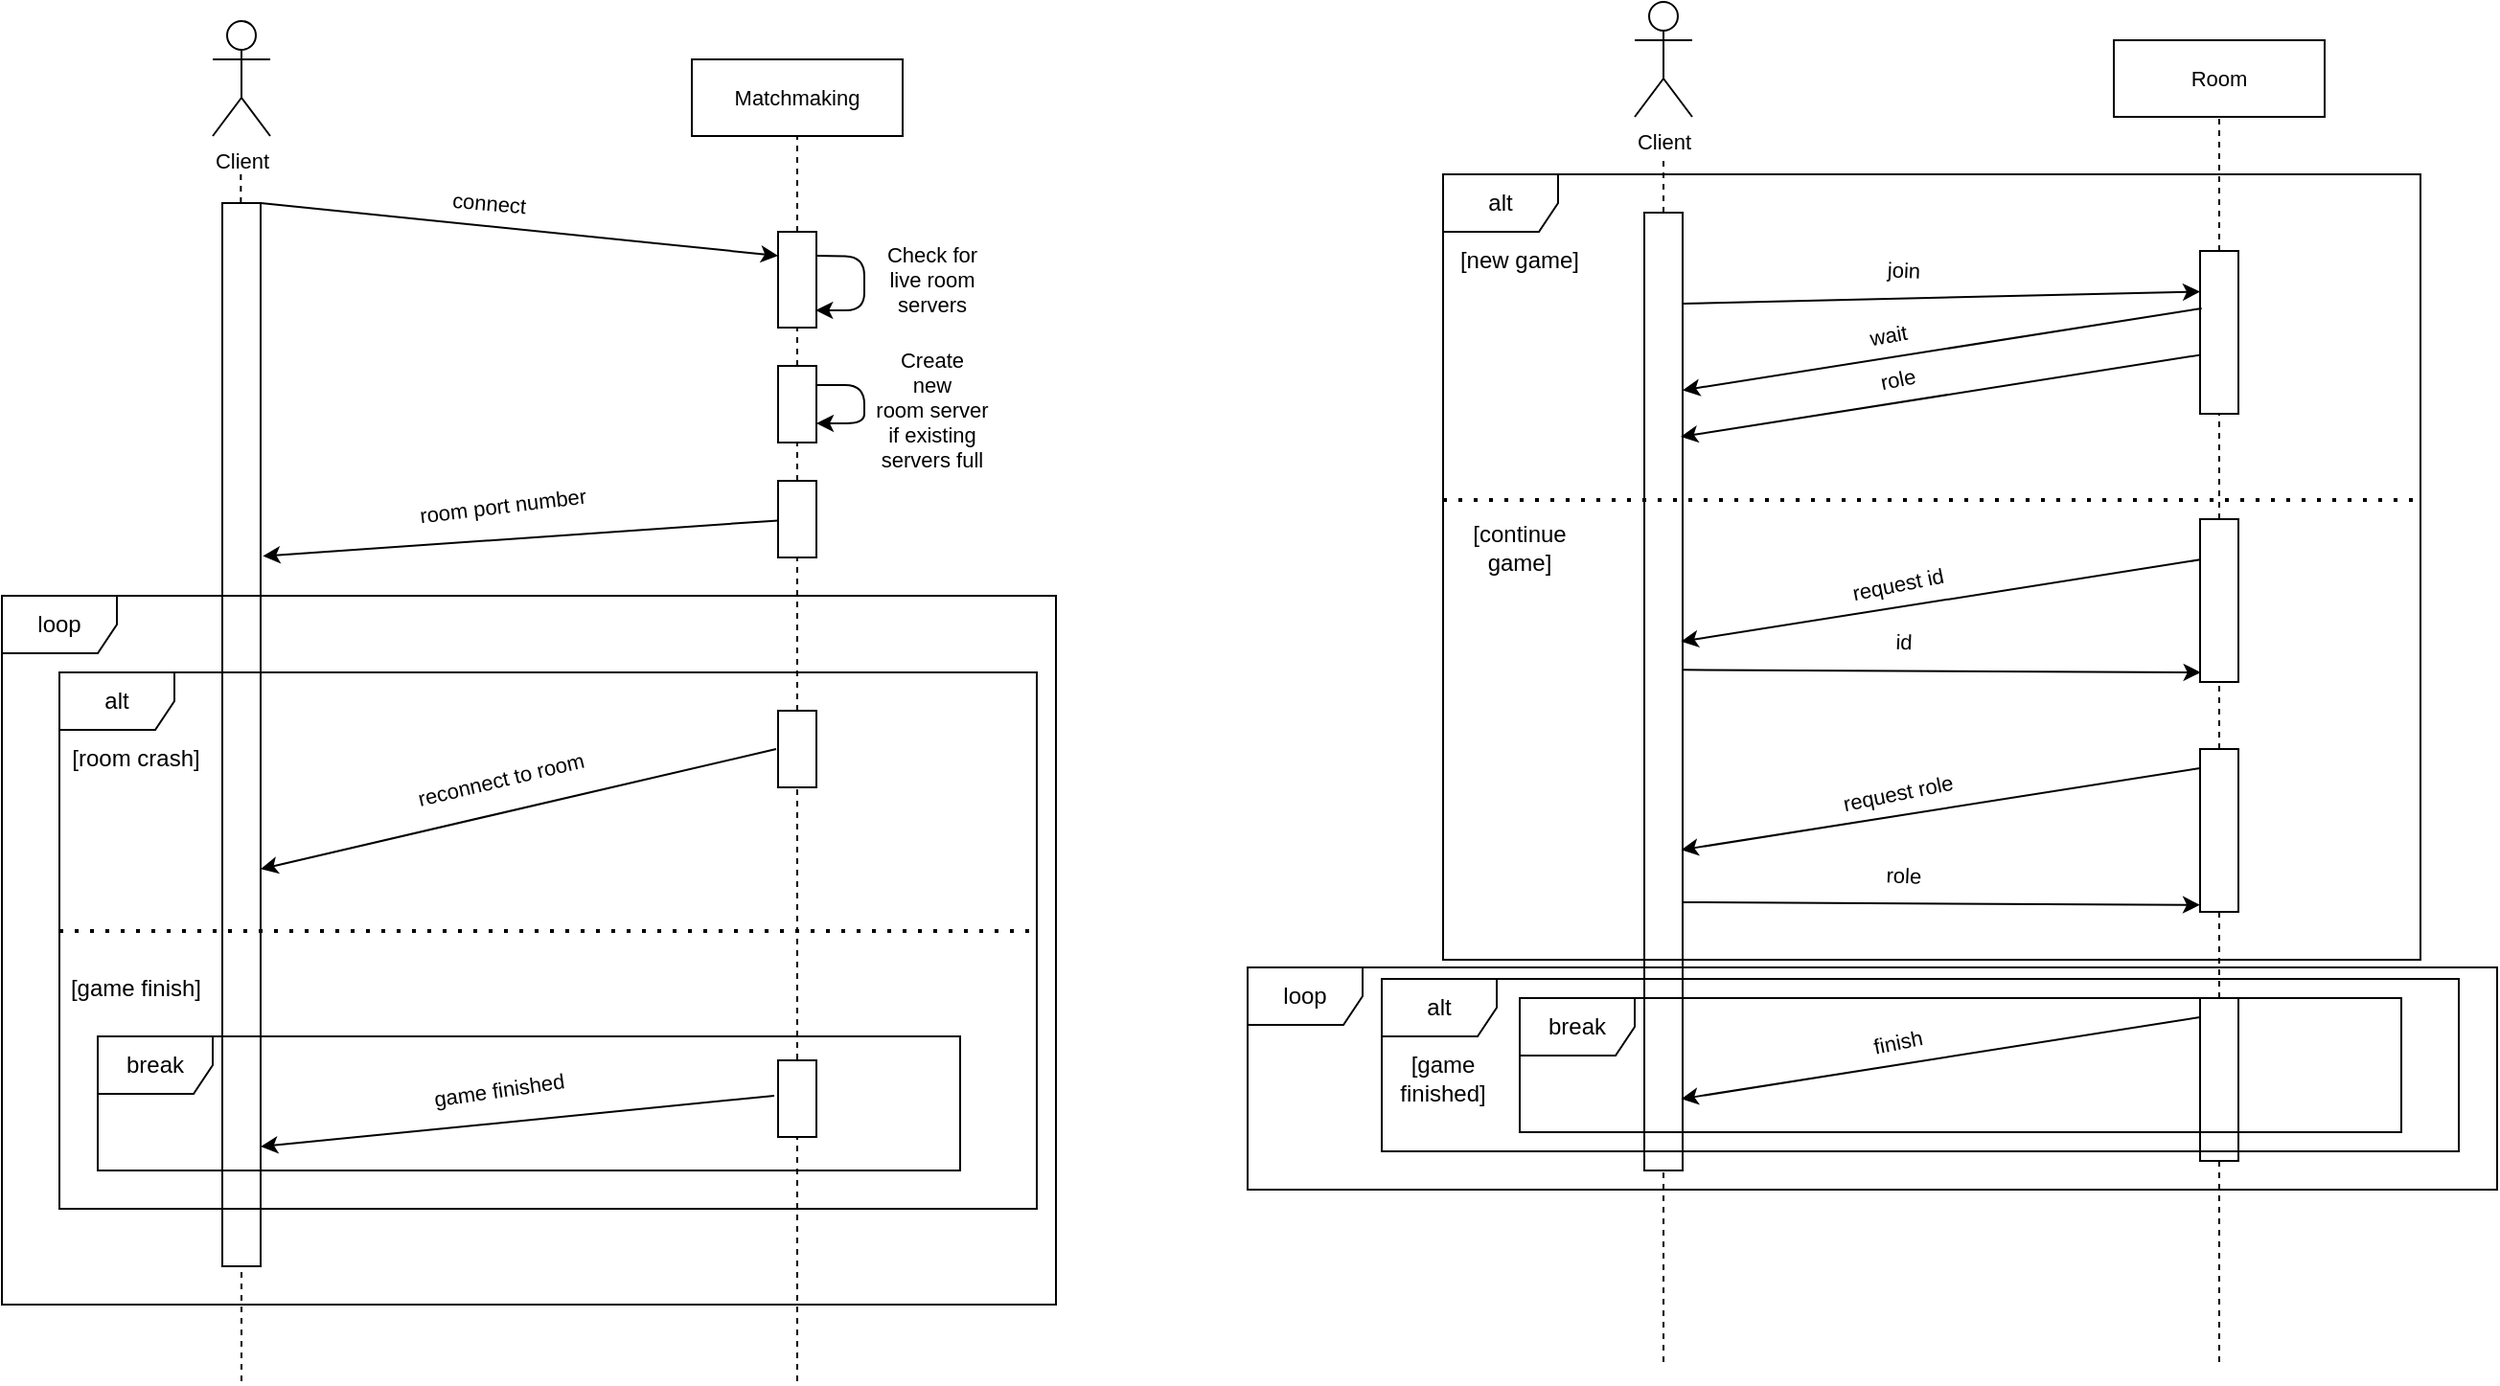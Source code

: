 <mxfile version="20.8.16" type="device"><diagram name="Page-1" id="WR2GjVind80cyCtwZ6po"><mxGraphModel dx="1400" dy="956" grid="1" gridSize="10" guides="1" tooltips="1" connect="1" arrows="1" fold="1" page="1" pageScale="1" pageWidth="850" pageHeight="1100" math="0" shadow="0"><root><mxCell id="0"/><mxCell id="1" parent="0"/><mxCell id="4JNoMzSizbgN02JKaKiX-15" value="" style="endArrow=none;html=1;strokeWidth=1;rounded=1;dashed=1;" edge="1" parent="1"><mxGeometry width="50" height="50" relative="1" as="geometry"><mxPoint x="997" y="980" as="sourcePoint"/><mxPoint x="997" y="350" as="targetPoint"/></mxGeometry></mxCell><mxCell id="IrhI9oS5wHa7vNW70xQE-24" value="" style="endArrow=classic;html=1;rounded=1;fontSize=15;elbow=vertical;entryX=0;entryY=0.25;entryDx=0;entryDy=0;exitX=1;exitY=0;exitDx=0;exitDy=0;" parent="1" source="IrhI9oS5wHa7vNW70xQE-44" target="IrhI9oS5wHa7vNW70xQE-34" edge="1"><mxGeometry width="50" height="50" relative="1" as="geometry"><mxPoint x="320" y="370" as="sourcePoint"/><mxPoint x="500.0" y="345.0" as="targetPoint"/></mxGeometry></mxCell><mxCell id="IrhI9oS5wHa7vNW70xQE-28" value="&lt;font style=&quot;font-size: 11px;&quot;&gt;connect&lt;br&gt;&lt;/font&gt;" style="edgeLabel;html=1;align=center;verticalAlign=middle;resizable=0;points=[];fontSize=15;rotation=5;" parent="IrhI9oS5wHa7vNW70xQE-24" vertex="1" connectable="0"><mxGeometry x="-0.268" relative="1" as="geometry"><mxPoint x="20" y="-12" as="offset"/></mxGeometry></mxCell><mxCell id="IrhI9oS5wHa7vNW70xQE-29" value="Client" style="shape=umlActor;verticalLabelPosition=bottom;verticalAlign=top;html=1;fontSize=11;" parent="1" vertex="1"><mxGeometry x="240" y="280" width="30" height="60" as="geometry"/></mxCell><mxCell id="IrhI9oS5wHa7vNW70xQE-30" value="" style="endArrow=none;dashed=1;html=1;rounded=1;fontSize=11;elbow=vertical;startArrow=none;" parent="1" source="IrhI9oS5wHa7vNW70xQE-44" edge="1"><mxGeometry width="50" height="50" relative="1" as="geometry"><mxPoint x="255" y="680" as="sourcePoint"/><mxPoint x="254.66" y="360" as="targetPoint"/></mxGeometry></mxCell><mxCell id="IrhI9oS5wHa7vNW70xQE-32" value="Matchmaking" style="rounded=0;whiteSpace=wrap;html=1;fontSize=11;" parent="1" vertex="1"><mxGeometry x="490" y="300" width="110" height="40" as="geometry"/></mxCell><mxCell id="IrhI9oS5wHa7vNW70xQE-33" value="" style="endArrow=none;dashed=1;html=1;rounded=1;fontSize=11;elbow=vertical;entryX=0.5;entryY=1;entryDx=0;entryDy=0;startArrow=none;" parent="1" source="IrhI9oS5wHa7vNW70xQE-34" target="IrhI9oS5wHa7vNW70xQE-32" edge="1"><mxGeometry width="50" height="50" relative="1" as="geometry"><mxPoint x="545" y="490" as="sourcePoint"/><mxPoint x="570" y="380" as="targetPoint"/></mxGeometry></mxCell><mxCell id="IrhI9oS5wHa7vNW70xQE-37" value="" style="endArrow=classic;html=1;rounded=1;fontSize=11;elbow=vertical;exitX=1;exitY=0.25;exitDx=0;exitDy=0;entryX=0.981;entryY=0.819;entryDx=0;entryDy=0;entryPerimeter=0;" parent="1" source="IrhI9oS5wHa7vNW70xQE-34" target="IrhI9oS5wHa7vNW70xQE-34" edge="1"><mxGeometry width="50" height="50" relative="1" as="geometry"><mxPoint x="580" y="390" as="sourcePoint"/><mxPoint x="630" y="340" as="targetPoint"/><Array as="points"><mxPoint x="580" y="403"/><mxPoint x="580" y="431"/></Array></mxGeometry></mxCell><mxCell id="IrhI9oS5wHa7vNW70xQE-39" value="Check for &lt;br&gt;live room &lt;br&gt;servers" style="text;html=1;align=center;verticalAlign=middle;resizable=0;points=[];autosize=1;strokeColor=none;fillColor=none;fontSize=11;" parent="1" vertex="1"><mxGeometry x="580" y="390" width="70" height="50" as="geometry"/></mxCell><mxCell id="IrhI9oS5wHa7vNW70xQE-40" value="" style="endArrow=none;dashed=1;html=1;rounded=1;fontSize=11;elbow=vertical;entryX=0.5;entryY=1;entryDx=0;entryDy=0;startArrow=none;" parent="1" source="IrhI9oS5wHa7vNW70xQE-41" target="IrhI9oS5wHa7vNW70xQE-34" edge="1"><mxGeometry width="50" height="50" relative="1" as="geometry"><mxPoint x="545" y="490" as="sourcePoint"/><mxPoint x="545" y="320" as="targetPoint"/></mxGeometry></mxCell><mxCell id="IrhI9oS5wHa7vNW70xQE-34" value="" style="rounded=0;whiteSpace=wrap;html=1;fontSize=11;" parent="1" vertex="1"><mxGeometry x="535" y="390" width="20" height="50" as="geometry"/></mxCell><mxCell id="IrhI9oS5wHa7vNW70xQE-42" value="" style="endArrow=none;dashed=1;html=1;rounded=1;fontSize=11;elbow=vertical;entryX=0.5;entryY=1;entryDx=0;entryDy=0;startArrow=none;" parent="1" source="IrhI9oS5wHa7vNW70xQE-52" target="IrhI9oS5wHa7vNW70xQE-41" edge="1"><mxGeometry width="50" height="50" relative="1" as="geometry"><mxPoint x="545" y="590" as="sourcePoint"/><mxPoint x="545" y="400" as="targetPoint"/></mxGeometry></mxCell><mxCell id="IrhI9oS5wHa7vNW70xQE-41" value="" style="rounded=0;whiteSpace=wrap;html=1;fontSize=11;fillStyle=auto;fillColor=#FFFFFF;" parent="1" vertex="1"><mxGeometry x="535" y="460" width="20" height="40" as="geometry"/></mxCell><mxCell id="IrhI9oS5wHa7vNW70xQE-45" value="" style="endArrow=none;dashed=1;html=1;rounded=1;fontSize=11;elbow=vertical;startArrow=none;" parent="1" target="IrhI9oS5wHa7vNW70xQE-44" edge="1"><mxGeometry width="50" height="50" relative="1" as="geometry"><mxPoint x="255" y="990" as="sourcePoint"/><mxPoint x="254.66" y="360" as="targetPoint"/></mxGeometry></mxCell><mxCell id="IrhI9oS5wHa7vNW70xQE-44" value="" style="rounded=0;whiteSpace=wrap;html=1;fontSize=11;fillStyle=auto;fillColor=#FFFFFF;" parent="1" vertex="1"><mxGeometry x="245" y="375" width="20" height="555" as="geometry"/></mxCell><mxCell id="IrhI9oS5wHa7vNW70xQE-47" value="" style="endArrow=classic;html=1;rounded=1;fontSize=11;elbow=vertical;exitX=1;exitY=0.25;exitDx=0;exitDy=0;entryX=1;entryY=0.75;entryDx=0;entryDy=0;" parent="1" source="IrhI9oS5wHa7vNW70xQE-41" target="IrhI9oS5wHa7vNW70xQE-41" edge="1"><mxGeometry width="50" height="50" relative="1" as="geometry"><mxPoint x="620" y="510" as="sourcePoint"/><mxPoint x="600" y="540" as="targetPoint"/><Array as="points"><mxPoint x="580" y="470"/><mxPoint x="580" y="490"/></Array></mxGeometry></mxCell><mxCell id="IrhI9oS5wHa7vNW70xQE-48" value="Create &lt;br&gt;new &lt;br&gt;room server&lt;br&gt;if existing&lt;br&gt;servers full" style="text;html=1;align=center;verticalAlign=middle;resizable=0;points=[];autosize=1;strokeColor=none;fillColor=none;fontSize=11;" parent="1" vertex="1"><mxGeometry x="575" y="442.5" width="80" height="80" as="geometry"/></mxCell><mxCell id="IrhI9oS5wHa7vNW70xQE-53" value="" style="endArrow=none;dashed=1;html=1;rounded=1;fontSize=11;elbow=vertical;entryX=0.5;entryY=1;entryDx=0;entryDy=0;startArrow=none;" parent="1" target="IrhI9oS5wHa7vNW70xQE-52" edge="1" source="4JNoMzSizbgN02JKaKiX-18"><mxGeometry width="50" height="50" relative="1" as="geometry"><mxPoint x="545" y="760" as="sourcePoint"/><mxPoint x="545" y="490" as="targetPoint"/></mxGeometry></mxCell><mxCell id="IrhI9oS5wHa7vNW70xQE-54" style="edgeStyle=none;rounded=1;orthogonalLoop=1;jettySize=auto;html=1;fontSize=11;elbow=vertical;entryX=1.059;entryY=0.332;entryDx=0;entryDy=0;entryPerimeter=0;" parent="1" source="IrhI9oS5wHa7vNW70xQE-52" target="IrhI9oS5wHa7vNW70xQE-44" edge="1"><mxGeometry relative="1" as="geometry"><mxPoint x="266" y="605" as="targetPoint"/></mxGeometry></mxCell><mxCell id="IrhI9oS5wHa7vNW70xQE-56" value="room port number" style="edgeLabel;html=1;align=center;verticalAlign=middle;resizable=0;points=[];fontSize=11;rotation=-6.9;" parent="IrhI9oS5wHa7vNW70xQE-54" vertex="1" connectable="0"><mxGeometry x="0.08" y="-2" relative="1" as="geometry"><mxPoint x="1" y="-16" as="offset"/></mxGeometry></mxCell><mxCell id="IrhI9oS5wHa7vNW70xQE-52" value="" style="rounded=0;whiteSpace=wrap;html=1;fontSize=11;fillStyle=auto;fillColor=#FFFFFF;" parent="1" vertex="1"><mxGeometry x="535" y="520" width="20" height="40" as="geometry"/></mxCell><mxCell id="4JNoMzSizbgN02JKaKiX-1" value="Room" style="rounded=0;whiteSpace=wrap;html=1;fontSize=11;" vertex="1" parent="1"><mxGeometry x="1232" y="290" width="110" height="40" as="geometry"/></mxCell><mxCell id="4JNoMzSizbgN02JKaKiX-2" value="" style="endArrow=none;dashed=1;html=1;rounded=1;fontSize=11;elbow=vertical;entryX=0.5;entryY=1;entryDx=0;entryDy=0;startArrow=none;" edge="1" parent="1" source="4JNoMzSizbgN02JKaKiX-8" target="4JNoMzSizbgN02JKaKiX-1"><mxGeometry width="50" height="50" relative="1" as="geometry"><mxPoint x="1287" y="550" as="sourcePoint"/><mxPoint x="1312" y="450" as="targetPoint"/></mxGeometry></mxCell><mxCell id="4JNoMzSizbgN02JKaKiX-4" value="" style="rounded=0;whiteSpace=wrap;html=1;fontSize=11;fillStyle=auto;fillColor=#FFFFFF;" vertex="1" parent="1"><mxGeometry x="987" y="380" width="20" height="500" as="geometry"/></mxCell><mxCell id="4JNoMzSizbgN02JKaKiX-5" value="" style="endArrow=none;dashed=1;html=1;rounded=1;fontSize=11;elbow=vertical;entryX=0.5;entryY=1;entryDx=0;entryDy=0;startArrow=none;" edge="1" parent="1" target="4JNoMzSizbgN02JKaKiX-8" source="4JNoMzSizbgN02JKaKiX-36"><mxGeometry width="50" height="50" relative="1" as="geometry"><mxPoint x="1287" y="720" as="sourcePoint"/><mxPoint x="1287" y="410" as="targetPoint"/></mxGeometry></mxCell><mxCell id="4JNoMzSizbgN02JKaKiX-6" style="edgeStyle=none;rounded=1;orthogonalLoop=1;jettySize=auto;html=1;fontSize=11;elbow=vertical;exitX=-0.009;exitY=0.639;exitDx=0;exitDy=0;exitPerimeter=0;" edge="1" parent="1" source="4JNoMzSizbgN02JKaKiX-8"><mxGeometry relative="1" as="geometry"><mxPoint x="1006" y="497" as="targetPoint"/></mxGeometry></mxCell><mxCell id="4JNoMzSizbgN02JKaKiX-7" value="role" style="edgeLabel;html=1;align=center;verticalAlign=middle;resizable=0;points=[];fontSize=11;rotation=-11.4;" vertex="1" connectable="0" parent="4JNoMzSizbgN02JKaKiX-6"><mxGeometry x="0.162" y="-3" relative="1" as="geometry"><mxPoint y="-9" as="offset"/></mxGeometry></mxCell><mxCell id="4JNoMzSizbgN02JKaKiX-8" value="" style="rounded=0;whiteSpace=wrap;html=1;fontSize=11;fillStyle=auto;fillColor=#FFFFFF;" vertex="1" parent="1"><mxGeometry x="1277" y="400" width="20" height="85" as="geometry"/></mxCell><mxCell id="4JNoMzSizbgN02JKaKiX-9" value="" style="endArrow=classic;html=1;rounded=1;fontSize=11;elbow=vertical;exitX=0.983;exitY=0.095;exitDx=0;exitDy=0;entryX=0;entryY=0.25;entryDx=0;entryDy=0;exitPerimeter=0;" edge="1" parent="1" source="4JNoMzSizbgN02JKaKiX-4" target="4JNoMzSizbgN02JKaKiX-8"><mxGeometry width="50" height="50" relative="1" as="geometry"><mxPoint x="1042" y="480" as="sourcePoint"/><mxPoint x="1122" y="510" as="targetPoint"/></mxGeometry></mxCell><mxCell id="4JNoMzSizbgN02JKaKiX-10" value="join" style="edgeLabel;html=1;align=center;verticalAlign=middle;resizable=0;points=[];fontSize=11;rotation=2.5;" vertex="1" connectable="0" parent="4JNoMzSizbgN02JKaKiX-9"><mxGeometry x="-0.253" y="2" relative="1" as="geometry"><mxPoint x="14" y="-13" as="offset"/></mxGeometry></mxCell><mxCell id="4JNoMzSizbgN02JKaKiX-13" value="Client" style="shape=umlActor;verticalLabelPosition=bottom;verticalAlign=top;html=1;fontSize=11;" vertex="1" parent="1"><mxGeometry x="982" y="270" width="30" height="60" as="geometry"/></mxCell><mxCell id="4JNoMzSizbgN02JKaKiX-19" value="" style="endArrow=none;dashed=1;html=1;rounded=1;fontSize=11;elbow=vertical;entryX=0.5;entryY=1;entryDx=0;entryDy=0;startArrow=none;" edge="1" parent="1" target="4JNoMzSizbgN02JKaKiX-18"><mxGeometry width="50" height="50" relative="1" as="geometry"><mxPoint x="545" y="990" as="sourcePoint"/><mxPoint x="545" y="560" as="targetPoint"/></mxGeometry></mxCell><mxCell id="4JNoMzSizbgN02JKaKiX-18" value="" style="rounded=0;whiteSpace=wrap;html=1;fontSize=11;fillStyle=auto;fillColor=#FFFFFF;" vertex="1" parent="1"><mxGeometry x="535" y="640" width="20" height="40" as="geometry"/></mxCell><mxCell id="4JNoMzSizbgN02JKaKiX-24" style="edgeStyle=none;rounded=1;orthogonalLoop=1;jettySize=auto;html=1;fontSize=11;elbow=vertical;" edge="1" parent="1"><mxGeometry relative="1" as="geometry"><mxPoint x="534" y="660.0" as="sourcePoint"/><mxPoint x="265" y="722.67" as="targetPoint"/></mxGeometry></mxCell><mxCell id="4JNoMzSizbgN02JKaKiX-25" value="reconnect to room" style="edgeLabel;html=1;align=center;verticalAlign=middle;resizable=0;points=[];fontSize=11;rotation=-13.4;" vertex="1" connectable="0" parent="4JNoMzSizbgN02JKaKiX-24"><mxGeometry x="0.08" y="-2" relative="1" as="geometry"><mxPoint x="1" y="-16" as="offset"/></mxGeometry></mxCell><mxCell id="4JNoMzSizbgN02JKaKiX-27" value="" style="endArrow=none;dashed=1;html=1;rounded=1;fontSize=11;elbow=vertical;entryX=0.5;entryY=1;entryDx=0;entryDy=0;startArrow=none;" edge="1" parent="1" target="4JNoMzSizbgN02JKaKiX-26"><mxGeometry width="50" height="50" relative="1" as="geometry"><mxPoint x="545" y="860" as="sourcePoint"/><mxPoint x="545" y="630" as="targetPoint"/></mxGeometry></mxCell><mxCell id="4JNoMzSizbgN02JKaKiX-26" value="" style="rounded=0;whiteSpace=wrap;html=1;fontSize=11;fillStyle=auto;fillColor=#FFFFFF;" vertex="1" parent="1"><mxGeometry x="535" y="822.5" width="20" height="40" as="geometry"/></mxCell><mxCell id="4JNoMzSizbgN02JKaKiX-30" style="edgeStyle=none;rounded=1;orthogonalLoop=1;jettySize=auto;html=1;fontSize=11;elbow=vertical;" edge="1" parent="1"><mxGeometry relative="1" as="geometry"><mxPoint x="533" y="841" as="sourcePoint"/><mxPoint x="265" y="867.5" as="targetPoint"/></mxGeometry></mxCell><mxCell id="4JNoMzSizbgN02JKaKiX-31" value="game finished" style="edgeLabel;html=1;align=center;verticalAlign=middle;resizable=0;points=[];fontSize=11;rotation=-8.2;" vertex="1" connectable="0" parent="4JNoMzSizbgN02JKaKiX-30"><mxGeometry x="0.08" y="-2" relative="1" as="geometry"><mxPoint x="1" y="-16" as="offset"/></mxGeometry></mxCell><mxCell id="4JNoMzSizbgN02JKaKiX-34" style="edgeStyle=none;rounded=1;orthogonalLoop=1;jettySize=auto;html=1;fontSize=11;elbow=vertical;exitX=-0.009;exitY=0.639;exitDx=0;exitDy=0;exitPerimeter=0;" edge="1" parent="1"><mxGeometry relative="1" as="geometry"><mxPoint x="1277.82" y="430.005" as="sourcePoint"/><mxPoint x="1007" y="472.69" as="targetPoint"/></mxGeometry></mxCell><mxCell id="4JNoMzSizbgN02JKaKiX-35" value="wait" style="edgeLabel;html=1;align=center;verticalAlign=middle;resizable=0;points=[];fontSize=11;rotation=-10;" vertex="1" connectable="0" parent="4JNoMzSizbgN02JKaKiX-34"><mxGeometry x="0.162" y="-3" relative="1" as="geometry"><mxPoint x="-6" y="-8" as="offset"/></mxGeometry></mxCell><mxCell id="4JNoMzSizbgN02JKaKiX-37" value="" style="endArrow=none;dashed=1;html=1;rounded=1;fontSize=11;elbow=vertical;entryX=0.5;entryY=1;entryDx=0;entryDy=0;startArrow=none;" edge="1" parent="1" source="4JNoMzSizbgN02JKaKiX-43" target="4JNoMzSizbgN02JKaKiX-36"><mxGeometry width="50" height="50" relative="1" as="geometry"><mxPoint x="1287" y="820" as="sourcePoint"/><mxPoint x="1287" y="485" as="targetPoint"/></mxGeometry></mxCell><mxCell id="4JNoMzSizbgN02JKaKiX-36" value="" style="rounded=0;whiteSpace=wrap;html=1;fontSize=11;fillStyle=auto;fillColor=#FFFFFF;" vertex="1" parent="1"><mxGeometry x="1277" y="540" width="20" height="85" as="geometry"/></mxCell><mxCell id="4JNoMzSizbgN02JKaKiX-38" style="edgeStyle=none;rounded=1;orthogonalLoop=1;jettySize=auto;html=1;fontSize=11;elbow=vertical;exitX=-0.009;exitY=0.639;exitDx=0;exitDy=0;exitPerimeter=0;" edge="1" parent="1"><mxGeometry relative="1" as="geometry"><mxPoint x="1277.0" y="561.155" as="sourcePoint"/><mxPoint x="1006.18" y="603.84" as="targetPoint"/></mxGeometry></mxCell><mxCell id="4JNoMzSizbgN02JKaKiX-39" value="request id" style="edgeLabel;html=1;align=center;verticalAlign=middle;resizable=0;points=[];fontSize=11;rotation=-11.4;" vertex="1" connectable="0" parent="4JNoMzSizbgN02JKaKiX-38"><mxGeometry x="0.162" y="-3" relative="1" as="geometry"><mxPoint y="-9" as="offset"/></mxGeometry></mxCell><mxCell id="4JNoMzSizbgN02JKaKiX-41" style="edgeStyle=none;rounded=1;orthogonalLoop=1;jettySize=auto;html=1;fontSize=11;elbow=vertical;exitX=-0.009;exitY=0.639;exitDx=0;exitDy=0;exitPerimeter=0;" edge="1" parent="1"><mxGeometry relative="1" as="geometry"><mxPoint x="1277" y="669.995" as="sourcePoint"/><mxPoint x="1006.18" y="712.68" as="targetPoint"/></mxGeometry></mxCell><mxCell id="4JNoMzSizbgN02JKaKiX-42" value="request role" style="edgeLabel;html=1;align=center;verticalAlign=middle;resizable=0;points=[];fontSize=11;rotation=-11.4;" vertex="1" connectable="0" parent="4JNoMzSizbgN02JKaKiX-41"><mxGeometry x="0.162" y="-3" relative="1" as="geometry"><mxPoint y="-9" as="offset"/></mxGeometry></mxCell><mxCell id="4JNoMzSizbgN02JKaKiX-44" value="" style="endArrow=none;dashed=1;html=1;rounded=1;fontSize=11;elbow=vertical;entryX=0.5;entryY=1;entryDx=0;entryDy=0;startArrow=none;" edge="1" parent="1" source="4JNoMzSizbgN02JKaKiX-52" target="4JNoMzSizbgN02JKaKiX-43"><mxGeometry width="50" height="50" relative="1" as="geometry"><mxPoint x="1287" y="980.727" as="sourcePoint"/><mxPoint x="1287" y="625" as="targetPoint"/></mxGeometry></mxCell><mxCell id="4JNoMzSizbgN02JKaKiX-43" value="" style="rounded=0;whiteSpace=wrap;html=1;fontSize=11;fillStyle=auto;fillColor=#FFFFFF;" vertex="1" parent="1"><mxGeometry x="1277" y="660" width="20" height="85" as="geometry"/></mxCell><mxCell id="4JNoMzSizbgN02JKaKiX-45" value="" style="endArrow=classic;html=1;rounded=1;fontSize=11;elbow=vertical;exitX=0.983;exitY=0.095;exitDx=0;exitDy=0;entryX=0;entryY=0.25;entryDx=0;entryDy=0;exitPerimeter=0;" edge="1" parent="1"><mxGeometry width="50" height="50" relative="1" as="geometry"><mxPoint x="1007.0" y="618.65" as="sourcePoint"/><mxPoint x="1277.34" y="620" as="targetPoint"/></mxGeometry></mxCell><mxCell id="4JNoMzSizbgN02JKaKiX-46" value="id" style="edgeLabel;html=1;align=center;verticalAlign=middle;resizable=0;points=[];fontSize=11;rotation=2.5;" vertex="1" connectable="0" parent="4JNoMzSizbgN02JKaKiX-45"><mxGeometry x="-0.253" y="2" relative="1" as="geometry"><mxPoint x="14" y="-13" as="offset"/></mxGeometry></mxCell><mxCell id="4JNoMzSizbgN02JKaKiX-47" value="" style="endArrow=classic;html=1;rounded=1;fontSize=11;elbow=vertical;exitX=0.983;exitY=0.095;exitDx=0;exitDy=0;entryX=0;entryY=0.25;entryDx=0;entryDy=0;exitPerimeter=0;" edge="1" parent="1"><mxGeometry width="50" height="50" relative="1" as="geometry"><mxPoint x="1006.66" y="740.0" as="sourcePoint"/><mxPoint x="1277.0" y="741.35" as="targetPoint"/></mxGeometry></mxCell><mxCell id="4JNoMzSizbgN02JKaKiX-48" value="role" style="edgeLabel;html=1;align=center;verticalAlign=middle;resizable=0;points=[];fontSize=11;rotation=2.5;" vertex="1" connectable="0" parent="4JNoMzSizbgN02JKaKiX-47"><mxGeometry x="-0.253" y="2" relative="1" as="geometry"><mxPoint x="14" y="-13" as="offset"/></mxGeometry></mxCell><mxCell id="4JNoMzSizbgN02JKaKiX-49" value="" style="endArrow=none;dashed=1;html=1;dashPattern=1 3;strokeWidth=2;rounded=1;" edge="1" parent="1"><mxGeometry width="50" height="50" relative="1" as="geometry"><mxPoint x="882" y="530" as="sourcePoint"/><mxPoint x="1392" y="530" as="targetPoint"/></mxGeometry></mxCell><mxCell id="4JNoMzSizbgN02JKaKiX-50" value="[new game]" style="text;html=1;strokeColor=none;fillColor=none;align=center;verticalAlign=middle;whiteSpace=wrap;rounded=0;" vertex="1" parent="1"><mxGeometry x="882" y="390" width="80" height="30" as="geometry"/></mxCell><mxCell id="4JNoMzSizbgN02JKaKiX-51" value="[continue game]" style="text;html=1;strokeColor=none;fillColor=none;align=center;verticalAlign=middle;whiteSpace=wrap;rounded=0;" vertex="1" parent="1"><mxGeometry x="882" y="540" width="80" height="30" as="geometry"/></mxCell><mxCell id="4JNoMzSizbgN02JKaKiX-53" value="" style="endArrow=none;dashed=1;html=1;rounded=1;fontSize=11;elbow=vertical;entryX=0.5;entryY=1;entryDx=0;entryDy=0;startArrow=none;" edge="1" parent="1" target="4JNoMzSizbgN02JKaKiX-52"><mxGeometry width="50" height="50" relative="1" as="geometry"><mxPoint x="1287" y="980" as="sourcePoint"/><mxPoint x="1287" y="745" as="targetPoint"/></mxGeometry></mxCell><mxCell id="4JNoMzSizbgN02JKaKiX-52" value="" style="rounded=0;whiteSpace=wrap;html=1;fontSize=11;fillStyle=auto;fillColor=#FFFFFF;" vertex="1" parent="1"><mxGeometry x="1277" y="790" width="20" height="85" as="geometry"/></mxCell><mxCell id="4JNoMzSizbgN02JKaKiX-54" style="edgeStyle=none;rounded=1;orthogonalLoop=1;jettySize=auto;html=1;fontSize=11;elbow=vertical;exitX=-0.009;exitY=0.639;exitDx=0;exitDy=0;exitPerimeter=0;" edge="1" parent="1"><mxGeometry relative="1" as="geometry"><mxPoint x="1277" y="799.995" as="sourcePoint"/><mxPoint x="1006.18" y="842.68" as="targetPoint"/></mxGeometry></mxCell><mxCell id="4JNoMzSizbgN02JKaKiX-55" value="finish" style="edgeLabel;html=1;align=center;verticalAlign=middle;resizable=0;points=[];fontSize=11;rotation=-11.4;" vertex="1" connectable="0" parent="4JNoMzSizbgN02JKaKiX-54"><mxGeometry x="0.162" y="-3" relative="1" as="geometry"><mxPoint y="-9" as="offset"/></mxGeometry></mxCell><mxCell id="4JNoMzSizbgN02JKaKiX-63" value="" style="endArrow=none;dashed=1;html=1;dashPattern=1 3;strokeWidth=2;rounded=1;" edge="1" parent="1"><mxGeometry width="50" height="50" relative="1" as="geometry"><mxPoint x="160" y="755" as="sourcePoint"/><mxPoint x="670" y="755" as="targetPoint"/></mxGeometry></mxCell><mxCell id="4JNoMzSizbgN02JKaKiX-64" value="[room crash]" style="text;html=1;strokeColor=none;fillColor=none;align=center;verticalAlign=middle;whiteSpace=wrap;rounded=0;" vertex="1" parent="1"><mxGeometry x="160" y="650" width="80" height="30" as="geometry"/></mxCell><mxCell id="4JNoMzSizbgN02JKaKiX-65" value="[game finish]" style="text;html=1;strokeColor=none;fillColor=none;align=center;verticalAlign=middle;whiteSpace=wrap;rounded=0;" vertex="1" parent="1"><mxGeometry x="160" y="770" width="80" height="30" as="geometry"/></mxCell><mxCell id="4JNoMzSizbgN02JKaKiX-67" value="break" style="shape=umlFrame;whiteSpace=wrap;html=1;" vertex="1" parent="1"><mxGeometry x="180" y="810" width="450" height="70" as="geometry"/></mxCell><mxCell id="4JNoMzSizbgN02JKaKiX-61" value="alt" style="shape=umlFrame;whiteSpace=wrap;html=1;" vertex="1" parent="1"><mxGeometry x="160" y="620" width="510" height="280" as="geometry"/></mxCell><mxCell id="4JNoMzSizbgN02JKaKiX-66" value="loop" style="shape=umlFrame;whiteSpace=wrap;html=1;" vertex="1" parent="1"><mxGeometry x="130" y="580" width="550" height="370" as="geometry"/></mxCell><mxCell id="4JNoMzSizbgN02JKaKiX-70" value="alt" style="shape=umlFrame;whiteSpace=wrap;html=1;" vertex="1" parent="1"><mxGeometry x="850" y="780" width="562" height="90" as="geometry"/></mxCell><mxCell id="4JNoMzSizbgN02JKaKiX-71" value="[game finished]" style="text;html=1;strokeColor=none;fillColor=none;align=center;verticalAlign=middle;whiteSpace=wrap;rounded=0;" vertex="1" parent="1"><mxGeometry x="842" y="817" width="80" height="30" as="geometry"/></mxCell><mxCell id="4JNoMzSizbgN02JKaKiX-73" value="break" style="shape=umlFrame;whiteSpace=wrap;html=1;" vertex="1" parent="1"><mxGeometry x="922" y="790" width="460" height="70" as="geometry"/></mxCell><mxCell id="4JNoMzSizbgN02JKaKiX-72" value="loop" style="shape=umlFrame;whiteSpace=wrap;html=1;" vertex="1" parent="1"><mxGeometry x="780" y="774" width="652" height="116" as="geometry"/></mxCell><mxCell id="4JNoMzSizbgN02JKaKiX-32" value="alt" style="shape=umlFrame;whiteSpace=wrap;html=1;" vertex="1" parent="1"><mxGeometry x="882" y="360" width="510" height="410" as="geometry"/></mxCell></root></mxGraphModel></diagram></mxfile>